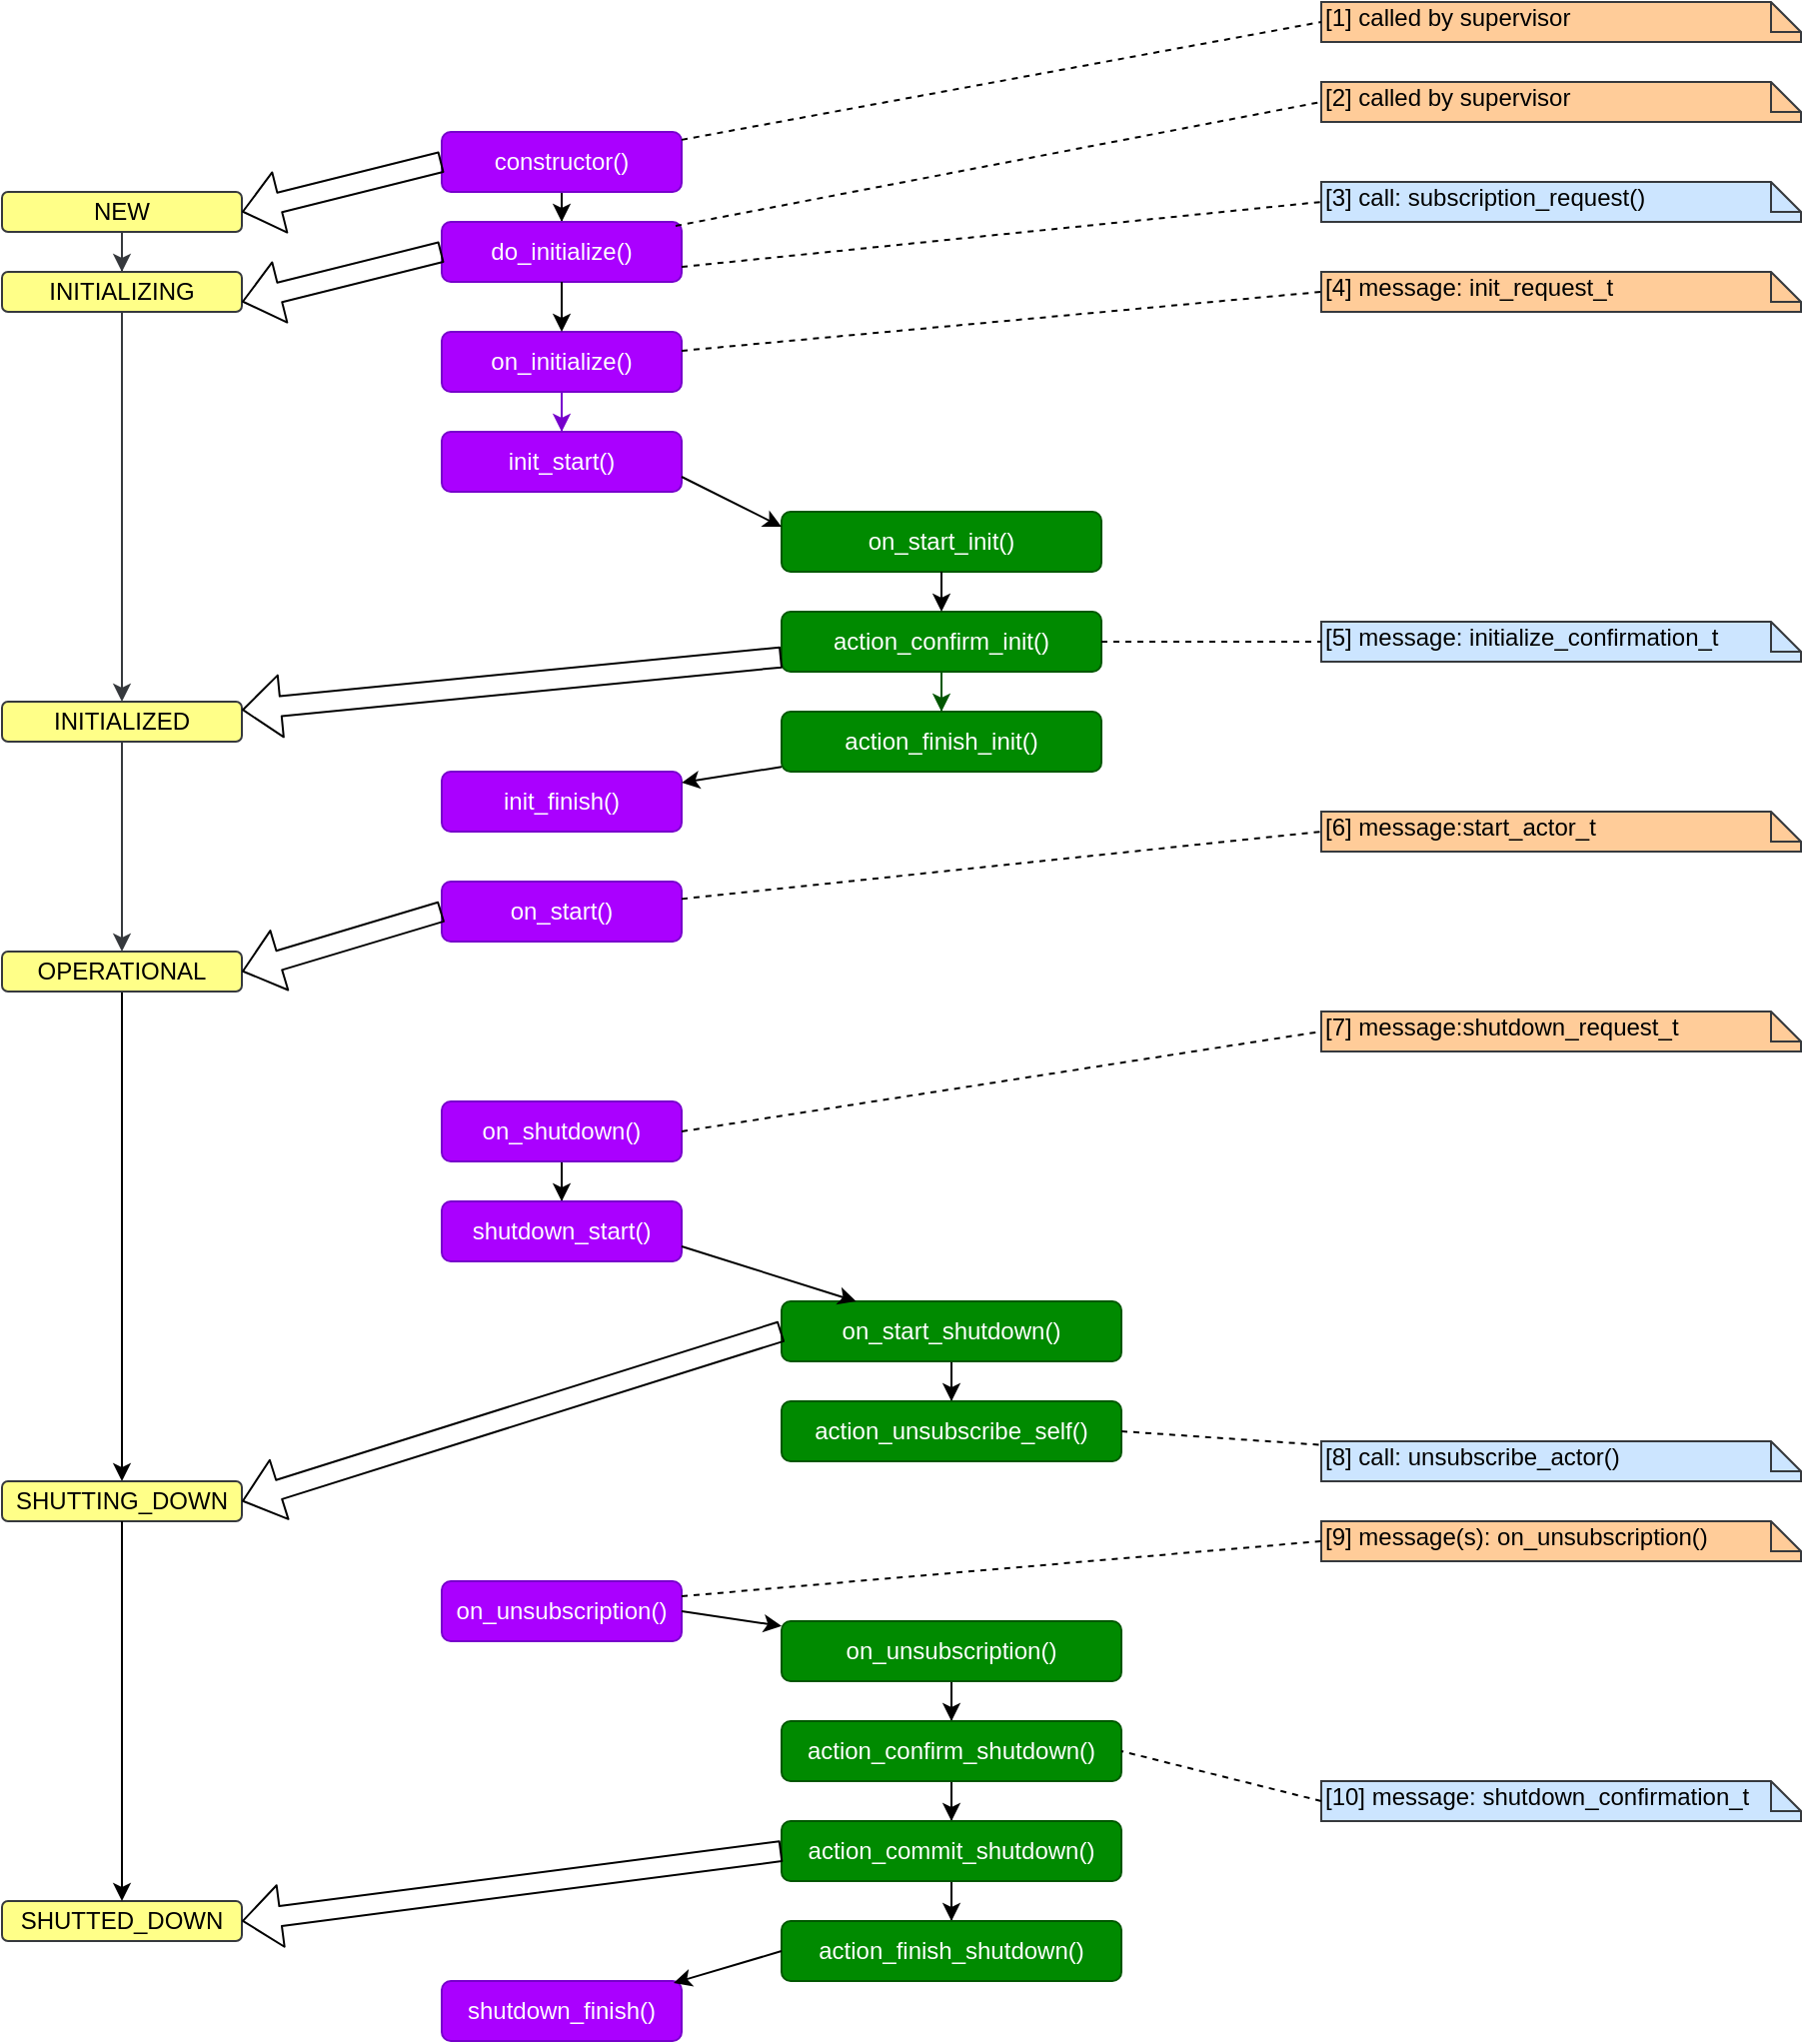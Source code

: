 <mxfile pages="1" version="11.2.8" type="device"><diagram id="4QSvVlHw20kSAHKu2oQa" name="Page-1"><mxGraphModel dx="1420" dy="789" grid="1" gridSize="10" guides="1" tooltips="1" connect="1" arrows="1" fold="1" page="1" pageScale="1" pageWidth="1654" pageHeight="2336" math="0" shadow="0"><root><mxCell id="0"/><mxCell id="1" parent="0"/><mxCell id="rTfPJYlKmbrqxBM0bDCB-7" value="" style="edgeStyle=orthogonalEdgeStyle;rounded=0;orthogonalLoop=1;jettySize=auto;html=1;fillColor=#ffff88;strokeColor=#36393d;" parent="1" source="rTfPJYlKmbrqxBM0bDCB-1" target="rTfPJYlKmbrqxBM0bDCB-6" edge="1"><mxGeometry relative="1" as="geometry"/></mxCell><mxCell id="rTfPJYlKmbrqxBM0bDCB-1" value="NEW" style="rounded=1;whiteSpace=wrap;html=1;fillColor=#ffff88;strokeColor=#36393d;" parent="1" vertex="1"><mxGeometry x="60" y="175" width="120" height="20" as="geometry"/></mxCell><mxCell id="rTfPJYlKmbrqxBM0bDCB-9" value="" style="edgeStyle=orthogonalEdgeStyle;rounded=0;orthogonalLoop=1;jettySize=auto;html=1;fillColor=#ffff88;strokeColor=#36393d;" parent="1" source="rTfPJYlKmbrqxBM0bDCB-6" target="rTfPJYlKmbrqxBM0bDCB-8" edge="1"><mxGeometry relative="1" as="geometry"/></mxCell><mxCell id="rTfPJYlKmbrqxBM0bDCB-6" value="&lt;div&gt;INITIALIZING&lt;/div&gt;" style="rounded=1;whiteSpace=wrap;html=1;fillColor=#ffff88;strokeColor=#36393d;" parent="1" vertex="1"><mxGeometry x="60" y="215" width="120" height="20" as="geometry"/></mxCell><mxCell id="rTfPJYlKmbrqxBM0bDCB-11" value="" style="edgeStyle=orthogonalEdgeStyle;rounded=0;orthogonalLoop=1;jettySize=auto;html=1;fillColor=#ffff88;strokeColor=#36393d;" parent="1" source="rTfPJYlKmbrqxBM0bDCB-8" target="rTfPJYlKmbrqxBM0bDCB-10" edge="1"><mxGeometry relative="1" as="geometry"/></mxCell><mxCell id="rTfPJYlKmbrqxBM0bDCB-8" value="INITIALIZED" style="rounded=1;whiteSpace=wrap;html=1;fillColor=#ffff88;strokeColor=#36393d;" parent="1" vertex="1"><mxGeometry x="60" y="430" width="120" height="20" as="geometry"/></mxCell><mxCell id="rTfPJYlKmbrqxBM0bDCB-78" value="" style="edgeStyle=orthogonalEdgeStyle;rounded=0;orthogonalLoop=1;jettySize=auto;html=1;entryX=0.5;entryY=0;entryDx=0;entryDy=0;" parent="1" source="rTfPJYlKmbrqxBM0bDCB-10" target="rTfPJYlKmbrqxBM0bDCB-12" edge="1"><mxGeometry relative="1" as="geometry"><mxPoint x="120" y="655" as="targetPoint"/></mxGeometry></mxCell><mxCell id="rTfPJYlKmbrqxBM0bDCB-10" value="OPERATIONAL" style="rounded=1;whiteSpace=wrap;html=1;fillColor=#ffff88;strokeColor=#36393d;" parent="1" vertex="1"><mxGeometry x="60" y="555" width="120" height="20" as="geometry"/></mxCell><mxCell id="rTfPJYlKmbrqxBM0bDCB-12" value="SHUTTING_DOWN" style="rounded=1;whiteSpace=wrap;html=1;fillColor=#ffff88;strokeColor=#36393d;" parent="1" vertex="1"><mxGeometry x="60" y="820" width="120" height="20" as="geometry"/></mxCell><mxCell id="rTfPJYlKmbrqxBM0bDCB-14" value="&lt;div&gt;SHUTTED_DOWN&lt;/div&gt;" style="rounded=1;whiteSpace=wrap;html=1;fillColor=#ffff88;strokeColor=#36393d;" parent="1" vertex="1"><mxGeometry x="60" y="1030" width="120" height="20" as="geometry"/></mxCell><mxCell id="rTfPJYlKmbrqxBM0bDCB-18" value="[1] called by supervisor" style="shape=note;whiteSpace=wrap;html=1;size=15;verticalAlign=top;align=left;spacingTop=-6;fillColor=#ffcc99;strokeColor=#36393d;" parent="1" vertex="1"><mxGeometry x="720" y="80" width="240" height="20" as="geometry"/></mxCell><mxCell id="rTfPJYlKmbrqxBM0bDCB-19" value="&lt;div&gt;[2] called by supervisor&lt;br&gt;&lt;/div&gt;" style="shape=note;whiteSpace=wrap;html=1;size=15;verticalAlign=top;align=left;spacingTop=-6;fillColor=#ffcc99;strokeColor=#36393d;" parent="1" vertex="1"><mxGeometry x="720" y="120" width="240" height="20" as="geometry"/></mxCell><mxCell id="rTfPJYlKmbrqxBM0bDCB-21" value="[3] call: subscription_request()" style="shape=note;whiteSpace=wrap;html=1;size=15;verticalAlign=top;align=left;spacingTop=-6;fillColor=#cce5ff;strokeColor=#36393d;" parent="1" vertex="1"><mxGeometry x="720" y="170" width="240" height="20" as="geometry"/></mxCell><mxCell id="rTfPJYlKmbrqxBM0bDCB-22" value="[4] message: init_request_t" style="shape=note;whiteSpace=wrap;html=1;size=15;verticalAlign=top;align=left;spacingTop=-6;fillColor=#ffcc99;strokeColor=#36393d;" parent="1" vertex="1"><mxGeometry x="720" y="215" width="240" height="20" as="geometry"/></mxCell><mxCell id="rTfPJYlKmbrqxBM0bDCB-23" value="[5] message: initialize_confirmation_t" style="shape=note;whiteSpace=wrap;html=1;size=15;verticalAlign=top;align=left;spacingTop=-6;fillColor=#cce5ff;strokeColor=#36393d;" parent="1" vertex="1"><mxGeometry x="720" y="390" width="240" height="20" as="geometry"/></mxCell><mxCell id="rTfPJYlKmbrqxBM0bDCB-24" value="[6] message:start_actor_t" style="shape=note;whiteSpace=wrap;html=1;size=15;verticalAlign=top;align=left;spacingTop=-6;fillColor=#ffcc99;strokeColor=#36393d;" parent="1" vertex="1"><mxGeometry x="720" y="485" width="240" height="20" as="geometry"/></mxCell><mxCell id="rTfPJYlKmbrqxBM0bDCB-25" value="[7] message:shutdown_request_t" style="shape=note;whiteSpace=wrap;html=1;size=15;verticalAlign=top;align=left;spacingTop=-6;fillColor=#ffcc99;strokeColor=#36393d;" parent="1" vertex="1"><mxGeometry x="720" y="585" width="240" height="20" as="geometry"/></mxCell><mxCell id="rTfPJYlKmbrqxBM0bDCB-26" value="[8] call: unsubscribe_actor()" style="shape=note;whiteSpace=wrap;html=1;size=15;verticalAlign=top;align=left;spacingTop=-6;fillColor=#cce5ff;strokeColor=#36393d;" parent="1" vertex="1"><mxGeometry x="720" y="800" width="240" height="20" as="geometry"/></mxCell><mxCell id="rTfPJYlKmbrqxBM0bDCB-27" value="[9] message(s): on_unsubscription()" style="shape=note;whiteSpace=wrap;html=1;size=15;verticalAlign=top;align=left;spacingTop=-6;fillColor=#ffcc99;strokeColor=#36393d;" parent="1" vertex="1"><mxGeometry x="720" y="840" width="240" height="20" as="geometry"/></mxCell><mxCell id="rTfPJYlKmbrqxBM0bDCB-28" value="[10] message: shutdown_confirmation_t" style="shape=note;whiteSpace=wrap;html=1;size=15;verticalAlign=top;align=left;spacingTop=-6;fillColor=#cce5ff;strokeColor=#36393d;" parent="1" vertex="1"><mxGeometry x="720" y="970" width="240" height="20" as="geometry"/></mxCell><mxCell id="rTfPJYlKmbrqxBM0bDCB-31" value="" style="edgeStyle=orthogonalEdgeStyle;rounded=0;orthogonalLoop=1;jettySize=auto;html=1;fillColor=#aa00ff;strokeColor=#7700CC;" parent="1" source="rTfPJYlKmbrqxBM0bDCB-29" target="rTfPJYlKmbrqxBM0bDCB-30" edge="1"><mxGeometry relative="1" as="geometry"/></mxCell><mxCell id="rTfPJYlKmbrqxBM0bDCB-29" value="on_initialize()" style="rounded=1;whiteSpace=wrap;html=1;fillColor=#aa00ff;strokeColor=#7700CC;fontColor=#ffffff;" parent="1" vertex="1"><mxGeometry x="280" y="245" width="120" height="30" as="geometry"/></mxCell><mxCell id="rTfPJYlKmbrqxBM0bDCB-45" value="" style="edgeStyle=orthogonalEdgeStyle;rounded=0;orthogonalLoop=1;jettySize=auto;html=1;" parent="1" source="rTfPJYlKmbrqxBM0bDCB-42" target="rTfPJYlKmbrqxBM0bDCB-44" edge="1"><mxGeometry relative="1" as="geometry"/></mxCell><mxCell id="rTfPJYlKmbrqxBM0bDCB-42" value="&lt;div&gt;constructor()&lt;/div&gt;" style="rounded=1;whiteSpace=wrap;html=1;fillColor=#aa00ff;strokeColor=#7700CC;fontColor=#ffffff;" parent="1" vertex="1"><mxGeometry x="280" y="145" width="120" height="30" as="geometry"/></mxCell><mxCell id="rTfPJYlKmbrqxBM0bDCB-44" value="&lt;div&gt;do_initialize()&lt;/div&gt;" style="rounded=1;whiteSpace=wrap;html=1;fillColor=#aa00ff;strokeColor=#7700CC;fontColor=#ffffff;" parent="1" vertex="1"><mxGeometry x="280" y="190" width="120" height="30" as="geometry"/></mxCell><mxCell id="rTfPJYlKmbrqxBM0bDCB-30" value="&lt;div&gt;init_start()&lt;/div&gt;" style="rounded=1;whiteSpace=wrap;html=1;fillColor=#aa00ff;strokeColor=#7700CC;fontColor=#ffffff;" parent="1" vertex="1"><mxGeometry x="280" y="295" width="120" height="30" as="geometry"/></mxCell><mxCell id="rTfPJYlKmbrqxBM0bDCB-32" value="init_finish()" style="rounded=1;whiteSpace=wrap;html=1;fillColor=#aa00ff;strokeColor=#7700CC;fontColor=#ffffff;" parent="1" vertex="1"><mxGeometry x="280" y="465" width="120" height="30" as="geometry"/></mxCell><mxCell id="rTfPJYlKmbrqxBM0bDCB-60" value="&lt;div&gt;on_start()&lt;/div&gt;" style="rounded=1;whiteSpace=wrap;html=1;fillColor=#aa00ff;strokeColor=#7700CC;fontColor=#ffffff;" parent="1" vertex="1"><mxGeometry x="280" y="520" width="120" height="30" as="geometry"/></mxCell><mxCell id="rTfPJYlKmbrqxBM0bDCB-71" value="" style="edgeStyle=orthogonalEdgeStyle;rounded=0;orthogonalLoop=1;jettySize=auto;html=1;" parent="1" source="rTfPJYlKmbrqxBM0bDCB-64" target="rTfPJYlKmbrqxBM0bDCB-70" edge="1"><mxGeometry relative="1" as="geometry"/></mxCell><mxCell id="rTfPJYlKmbrqxBM0bDCB-64" value="&lt;div&gt;on_shutdown()&lt;/div&gt;" style="rounded=1;whiteSpace=wrap;html=1;fillColor=#aa00ff;strokeColor=#7700CC;fontColor=#ffffff;" parent="1" vertex="1"><mxGeometry x="280" y="630" width="120" height="30" as="geometry"/></mxCell><mxCell id="rTfPJYlKmbrqxBM0bDCB-70" value="shutdown_start()" style="rounded=1;whiteSpace=wrap;html=1;fillColor=#aa00ff;strokeColor=#7700CC;fontColor=#ffffff;" parent="1" vertex="1"><mxGeometry x="280" y="680" width="120" height="30" as="geometry"/></mxCell><mxCell id="rTfPJYlKmbrqxBM0bDCB-72" value="shutdown_finish()" style="rounded=1;whiteSpace=wrap;html=1;fillColor=#aa00ff;strokeColor=#7700CC;fontColor=#ffffff;" parent="1" vertex="1"><mxGeometry x="280" y="1070" width="120" height="30" as="geometry"/></mxCell><mxCell id="rTfPJYlKmbrqxBM0bDCB-37" value="" style="edgeStyle=orthogonalEdgeStyle;rounded=0;orthogonalLoop=1;jettySize=auto;html=1;fillColor=#008a00;strokeColor=#005700;exitX=0.5;exitY=1;exitDx=0;exitDy=0;" parent="1" source="rTfPJYlKmbrqxBM0bDCB-36" target="rTfPJYlKmbrqxBM0bDCB-38" edge="1"><mxGeometry relative="1" as="geometry"><mxPoint x="500" y="415" as="sourcePoint"/><mxPoint x="500" y="435" as="targetPoint"/><Array as="points"/></mxGeometry></mxCell><mxCell id="rTfPJYlKmbrqxBM0bDCB-35" value="on_start_init()" style="rounded=1;whiteSpace=wrap;html=1;fillColor=#008a00;strokeColor=#005700;fontColor=#ffffff;" parent="1" vertex="1"><mxGeometry x="450" y="335" width="160" height="30" as="geometry"/></mxCell><mxCell id="rTfPJYlKmbrqxBM0bDCB-36" value="action_confirm_init()" style="rounded=1;whiteSpace=wrap;html=1;fillColor=#008a00;strokeColor=#005700;fontColor=#ffffff;" parent="1" vertex="1"><mxGeometry x="450" y="385" width="160" height="30" as="geometry"/></mxCell><mxCell id="rTfPJYlKmbrqxBM0bDCB-38" value="action_finish_init()" style="rounded=1;whiteSpace=wrap;html=1;fillColor=#008a00;strokeColor=#005700;fontColor=#ffffff;" parent="1" vertex="1"><mxGeometry x="450" y="435" width="160" height="30" as="geometry"/></mxCell><mxCell id="rTfPJYlKmbrqxBM0bDCB-84" value="" style="edgeStyle=orthogonalEdgeStyle;rounded=0;orthogonalLoop=1;jettySize=auto;html=1;" parent="1" source="rTfPJYlKmbrqxBM0bDCB-68" target="rTfPJYlKmbrqxBM0bDCB-83" edge="1"><mxGeometry relative="1" as="geometry"/></mxCell><mxCell id="rTfPJYlKmbrqxBM0bDCB-68" value="&lt;div&gt;on_start_shutdown()&lt;/div&gt;" style="rounded=1;whiteSpace=wrap;html=1;fillColor=#008a00;strokeColor=#005700;fontColor=#ffffff;" parent="1" vertex="1"><mxGeometry x="450" y="730" width="170" height="30" as="geometry"/></mxCell><mxCell id="rTfPJYlKmbrqxBM0bDCB-83" value="&lt;div&gt;action_unsubscribe_self()&lt;/div&gt;" style="rounded=1;whiteSpace=wrap;html=1;fillColor=#008a00;strokeColor=#005700;fontColor=#ffffff;" parent="1" vertex="1"><mxGeometry x="450" y="780" width="170" height="30" as="geometry"/></mxCell><mxCell id="rTfPJYlKmbrqxBM0bDCB-97" value="" style="edgeStyle=orthogonalEdgeStyle;rounded=0;orthogonalLoop=1;jettySize=auto;html=1;" parent="1" source="rTfPJYlKmbrqxBM0bDCB-93" target="rTfPJYlKmbrqxBM0bDCB-96" edge="1"><mxGeometry relative="1" as="geometry"/></mxCell><mxCell id="rTfPJYlKmbrqxBM0bDCB-93" value="on_unsubscription()" style="rounded=1;whiteSpace=wrap;html=1;fillColor=#008a00;strokeColor=#005700;fontColor=#ffffff;" parent="1" vertex="1"><mxGeometry x="450" y="890" width="170" height="30" as="geometry"/></mxCell><mxCell id="rTfPJYlKmbrqxBM0bDCB-100" value="" style="edgeStyle=orthogonalEdgeStyle;rounded=0;orthogonalLoop=1;jettySize=auto;html=1;" parent="1" source="rTfPJYlKmbrqxBM0bDCB-96" target="rTfPJYlKmbrqxBM0bDCB-99" edge="1"><mxGeometry relative="1" as="geometry"/></mxCell><mxCell id="rTfPJYlKmbrqxBM0bDCB-96" value="action_confirm_shutdown()" style="rounded=1;whiteSpace=wrap;html=1;fillColor=#008a00;strokeColor=#005700;fontColor=#ffffff;" parent="1" vertex="1"><mxGeometry x="450" y="940" width="170" height="30" as="geometry"/></mxCell><mxCell id="rTfPJYlKmbrqxBM0bDCB-105" value="" style="edgeStyle=orthogonalEdgeStyle;rounded=0;orthogonalLoop=1;jettySize=auto;html=1;" parent="1" source="rTfPJYlKmbrqxBM0bDCB-99" target="rTfPJYlKmbrqxBM0bDCB-104" edge="1"><mxGeometry relative="1" as="geometry"/></mxCell><mxCell id="rTfPJYlKmbrqxBM0bDCB-99" value="action_commit_shutdown()" style="rounded=1;whiteSpace=wrap;html=1;fillColor=#008a00;strokeColor=#005700;fontColor=#ffffff;" parent="1" vertex="1"><mxGeometry x="450" y="990" width="170" height="30" as="geometry"/></mxCell><mxCell id="rTfPJYlKmbrqxBM0bDCB-104" value="action_finish_shutdown()" style="rounded=1;whiteSpace=wrap;html=1;fillColor=#008a00;strokeColor=#005700;fontColor=#ffffff;" parent="1" vertex="1"><mxGeometry x="450" y="1040" width="170" height="30" as="geometry"/></mxCell><mxCell id="rTfPJYlKmbrqxBM0bDCB-41" value="" style="endArrow=classic;html=1;exitX=1;exitY=0.75;exitDx=0;exitDy=0;entryX=0;entryY=0.25;entryDx=0;entryDy=0;" parent="1" source="rTfPJYlKmbrqxBM0bDCB-30" target="rTfPJYlKmbrqxBM0bDCB-35" edge="1"><mxGeometry width="50" height="50" relative="1" as="geometry"><mxPoint x="-190" y="670" as="sourcePoint"/><mxPoint x="507.143" y="355" as="targetPoint"/></mxGeometry></mxCell><mxCell id="rTfPJYlKmbrqxBM0bDCB-46" value="" style="endArrow=classic;html=1;exitX=0.5;exitY=1;exitDx=0;exitDy=0;entryX=0.5;entryY=0;entryDx=0;entryDy=0;" parent="1" source="rTfPJYlKmbrqxBM0bDCB-44" target="rTfPJYlKmbrqxBM0bDCB-29" edge="1"><mxGeometry width="50" height="50" relative="1" as="geometry"><mxPoint x="-190" y="685" as="sourcePoint"/><mxPoint x="-140" y="635" as="targetPoint"/></mxGeometry></mxCell><mxCell id="rTfPJYlKmbrqxBM0bDCB-47" value="" style="endArrow=none;dashed=1;html=1;entryX=0;entryY=0.5;entryDx=0;entryDy=0;entryPerimeter=0;exitX=0.975;exitY=0.067;exitDx=0;exitDy=0;exitPerimeter=0;" parent="1" source="rTfPJYlKmbrqxBM0bDCB-44" target="rTfPJYlKmbrqxBM0bDCB-19" edge="1"><mxGeometry width="50" height="50" relative="1" as="geometry"><mxPoint x="535" y="170" as="sourcePoint"/><mxPoint x="585" y="120" as="targetPoint"/></mxGeometry></mxCell><mxCell id="rTfPJYlKmbrqxBM0bDCB-48" value="" style="shape=flexArrow;endArrow=classic;html=1;exitX=0;exitY=0.5;exitDx=0;exitDy=0;entryX=1;entryY=0.5;entryDx=0;entryDy=0;" parent="1" source="rTfPJYlKmbrqxBM0bDCB-42" target="rTfPJYlKmbrqxBM0bDCB-1" edge="1"><mxGeometry width="50" height="50" relative="1" as="geometry"><mxPoint x="-180" y="735" as="sourcePoint"/><mxPoint x="-130" y="685" as="targetPoint"/></mxGeometry></mxCell><mxCell id="rTfPJYlKmbrqxBM0bDCB-49" value="" style="shape=flexArrow;endArrow=classic;html=1;exitX=0;exitY=0.5;exitDx=0;exitDy=0;entryX=1;entryY=0.75;entryDx=0;entryDy=0;" parent="1" source="rTfPJYlKmbrqxBM0bDCB-44" target="rTfPJYlKmbrqxBM0bDCB-6" edge="1"><mxGeometry width="50" height="50" relative="1" as="geometry"><mxPoint x="-180" y="735" as="sourcePoint"/><mxPoint x="-130" y="685" as="targetPoint"/></mxGeometry></mxCell><mxCell id="rTfPJYlKmbrqxBM0bDCB-52" value="" style="endArrow=none;dashed=1;html=1;entryX=0;entryY=0.5;entryDx=0;entryDy=0;entryPerimeter=0;" parent="1" source="rTfPJYlKmbrqxBM0bDCB-42" target="rTfPJYlKmbrqxBM0bDCB-18" edge="1"><mxGeometry width="50" height="50" relative="1" as="geometry"><mxPoint x="500" y="100" as="sourcePoint"/><mxPoint x="550" y="50" as="targetPoint"/></mxGeometry></mxCell><mxCell id="rTfPJYlKmbrqxBM0bDCB-53" value="" style="endArrow=none;dashed=1;html=1;entryX=0;entryY=0.5;entryDx=0;entryDy=0;entryPerimeter=0;exitX=1;exitY=0.75;exitDx=0;exitDy=0;" parent="1" source="rTfPJYlKmbrqxBM0bDCB-44" target="rTfPJYlKmbrqxBM0bDCB-21" edge="1"><mxGeometry width="50" height="50" relative="1" as="geometry"><mxPoint x="120" y="830" as="sourcePoint"/><mxPoint x="170" y="780" as="targetPoint"/></mxGeometry></mxCell><mxCell id="rTfPJYlKmbrqxBM0bDCB-54" value="" style="endArrow=none;dashed=1;html=1;entryX=0;entryY=0.5;entryDx=0;entryDy=0;entryPerimeter=0;" parent="1" source="rTfPJYlKmbrqxBM0bDCB-29" target="rTfPJYlKmbrqxBM0bDCB-22" edge="1"><mxGeometry width="50" height="50" relative="1" as="geometry"><mxPoint x="60" y="845" as="sourcePoint"/><mxPoint x="550" y="180" as="targetPoint"/></mxGeometry></mxCell><mxCell id="rTfPJYlKmbrqxBM0bDCB-55" value="" style="shape=flexArrow;endArrow=classic;html=1;" parent="1" source="rTfPJYlKmbrqxBM0bDCB-36" target="rTfPJYlKmbrqxBM0bDCB-8" edge="1"><mxGeometry width="50" height="50" relative="1" as="geometry"><mxPoint x="290" y="215" as="sourcePoint"/><mxPoint x="190" y="240" as="targetPoint"/></mxGeometry></mxCell><mxCell id="rTfPJYlKmbrqxBM0bDCB-56" value="" style="endArrow=classic;html=1;" parent="1" source="rTfPJYlKmbrqxBM0bDCB-38" target="rTfPJYlKmbrqxBM0bDCB-32" edge="1"><mxGeometry width="50" height="50" relative="1" as="geometry"><mxPoint x="60" y="845" as="sourcePoint"/><mxPoint x="110" y="795" as="targetPoint"/></mxGeometry></mxCell><mxCell id="rTfPJYlKmbrqxBM0bDCB-57" value="" style="endArrow=classic;html=1;" parent="1" source="rTfPJYlKmbrqxBM0bDCB-35" target="rTfPJYlKmbrqxBM0bDCB-36" edge="1"><mxGeometry width="50" height="50" relative="1" as="geometry"><mxPoint x="60" y="845" as="sourcePoint"/><mxPoint x="110" y="795" as="targetPoint"/></mxGeometry></mxCell><mxCell id="rTfPJYlKmbrqxBM0bDCB-59" value="" style="endArrow=none;dashed=1;html=1;" parent="1" source="rTfPJYlKmbrqxBM0bDCB-36" target="rTfPJYlKmbrqxBM0bDCB-23" edge="1"><mxGeometry width="50" height="50" relative="1" as="geometry"><mxPoint x="60" y="830" as="sourcePoint"/><mxPoint x="110" y="780" as="targetPoint"/></mxGeometry></mxCell><mxCell id="rTfPJYlKmbrqxBM0bDCB-62" value="" style="shape=flexArrow;endArrow=classic;html=1;entryX=1;entryY=0.5;entryDx=0;entryDy=0;exitX=0;exitY=0.5;exitDx=0;exitDy=0;" parent="1" source="rTfPJYlKmbrqxBM0bDCB-60" target="rTfPJYlKmbrqxBM0bDCB-10" edge="1"><mxGeometry width="50" height="50" relative="1" as="geometry"><mxPoint x="60" y="830" as="sourcePoint"/><mxPoint x="110" y="780" as="targetPoint"/></mxGeometry></mxCell><mxCell id="rTfPJYlKmbrqxBM0bDCB-63" value="" style="endArrow=none;dashed=1;html=1;entryX=0;entryY=0.5;entryDx=0;entryDy=0;entryPerimeter=0;" parent="1" source="rTfPJYlKmbrqxBM0bDCB-60" target="rTfPJYlKmbrqxBM0bDCB-24" edge="1"><mxGeometry width="50" height="50" relative="1" as="geometry"><mxPoint x="60" y="830" as="sourcePoint"/><mxPoint x="110" y="780" as="targetPoint"/></mxGeometry></mxCell><mxCell id="rTfPJYlKmbrqxBM0bDCB-74" value="" style="shape=flexArrow;endArrow=classic;html=1;exitX=0;exitY=0.5;exitDx=0;exitDy=0;entryX=1;entryY=0.5;entryDx=0;entryDy=0;" parent="1" source="rTfPJYlKmbrqxBM0bDCB-68" target="rTfPJYlKmbrqxBM0bDCB-12" edge="1"><mxGeometry width="50" height="50" relative="1" as="geometry"><mxPoint x="50" y="900" as="sourcePoint"/><mxPoint x="100" y="850" as="targetPoint"/></mxGeometry></mxCell><mxCell id="rTfPJYlKmbrqxBM0bDCB-79" value="" style="endArrow=classic;html=1;exitX=0.5;exitY=1;exitDx=0;exitDy=0;entryX=0.5;entryY=0;entryDx=0;entryDy=0;" parent="1" source="rTfPJYlKmbrqxBM0bDCB-12" target="rTfPJYlKmbrqxBM0bDCB-14" edge="1"><mxGeometry width="50" height="50" relative="1" as="geometry"><mxPoint x="60" y="980" as="sourcePoint"/><mxPoint x="110" y="930" as="targetPoint"/></mxGeometry></mxCell><mxCell id="rTfPJYlKmbrqxBM0bDCB-81" value="" style="endArrow=none;dashed=1;html=1;entryX=0;entryY=0.5;entryDx=0;entryDy=0;entryPerimeter=0;exitX=1;exitY=0.5;exitDx=0;exitDy=0;" parent="1" source="rTfPJYlKmbrqxBM0bDCB-64" target="rTfPJYlKmbrqxBM0bDCB-25" edge="1"><mxGeometry width="50" height="50" relative="1" as="geometry"><mxPoint x="60" y="910" as="sourcePoint"/><mxPoint x="110" y="860" as="targetPoint"/></mxGeometry></mxCell><mxCell id="rTfPJYlKmbrqxBM0bDCB-82" value="" style="endArrow=classic;html=1;exitX=1;exitY=0.75;exitDx=0;exitDy=0;" parent="1" source="rTfPJYlKmbrqxBM0bDCB-70" target="rTfPJYlKmbrqxBM0bDCB-68" edge="1"><mxGeometry width="50" height="50" relative="1" as="geometry"><mxPoint x="60" y="910" as="sourcePoint"/><mxPoint x="110" y="860" as="targetPoint"/></mxGeometry></mxCell><mxCell id="rTfPJYlKmbrqxBM0bDCB-87" style="edgeStyle=orthogonalEdgeStyle;rounded=0;orthogonalLoop=1;jettySize=auto;html=1;exitX=0.5;exitY=1;exitDx=0;exitDy=0;exitPerimeter=0;" parent="1" source="rTfPJYlKmbrqxBM0bDCB-23" target="rTfPJYlKmbrqxBM0bDCB-23" edge="1"><mxGeometry relative="1" as="geometry"/></mxCell><mxCell id="rTfPJYlKmbrqxBM0bDCB-89" value="on_unsubscription()" style="rounded=1;whiteSpace=wrap;html=1;fillColor=#aa00ff;strokeColor=#7700CC;fontColor=#ffffff;" parent="1" vertex="1"><mxGeometry x="280" y="870" width="120" height="30" as="geometry"/></mxCell><mxCell id="rTfPJYlKmbrqxBM0bDCB-90" value="" style="endArrow=none;dashed=1;html=1;exitX=1;exitY=0.5;exitDx=0;exitDy=0;" parent="1" source="rTfPJYlKmbrqxBM0bDCB-83" target="rTfPJYlKmbrqxBM0bDCB-26" edge="1"><mxGeometry width="50" height="50" relative="1" as="geometry"><mxPoint x="60" y="1090" as="sourcePoint"/><mxPoint x="110" y="1040" as="targetPoint"/></mxGeometry></mxCell><mxCell id="rTfPJYlKmbrqxBM0bDCB-92" value="" style="endArrow=none;dashed=1;html=1;entryX=0;entryY=0.5;entryDx=0;entryDy=0;entryPerimeter=0;exitX=1;exitY=0.25;exitDx=0;exitDy=0;" parent="1" source="rTfPJYlKmbrqxBM0bDCB-89" target="rTfPJYlKmbrqxBM0bDCB-27" edge="1"><mxGeometry width="50" height="50" relative="1" as="geometry"><mxPoint x="60" y="1090" as="sourcePoint"/><mxPoint x="110" y="1040" as="targetPoint"/></mxGeometry></mxCell><mxCell id="rTfPJYlKmbrqxBM0bDCB-95" value="" style="endArrow=classic;html=1;exitX=1;exitY=0.5;exitDx=0;exitDy=0;" parent="1" source="rTfPJYlKmbrqxBM0bDCB-89" target="rTfPJYlKmbrqxBM0bDCB-93" edge="1"><mxGeometry width="50" height="50" relative="1" as="geometry"><mxPoint x="60" y="1090" as="sourcePoint"/><mxPoint x="110" y="1040" as="targetPoint"/></mxGeometry></mxCell><mxCell id="rTfPJYlKmbrqxBM0bDCB-98" value="" style="endArrow=none;dashed=1;html=1;entryX=1;entryY=0.5;entryDx=0;entryDy=0;exitX=0;exitY=0.5;exitDx=0;exitDy=0;exitPerimeter=0;" parent="1" source="rTfPJYlKmbrqxBM0bDCB-28" target="rTfPJYlKmbrqxBM0bDCB-96" edge="1"><mxGeometry width="50" height="50" relative="1" as="geometry"><mxPoint x="60" y="1060" as="sourcePoint"/><mxPoint x="110" y="1010" as="targetPoint"/></mxGeometry></mxCell><mxCell id="rTfPJYlKmbrqxBM0bDCB-103" value="" style="shape=flexArrow;endArrow=classic;html=1;exitX=0;exitY=0.5;exitDx=0;exitDy=0;entryX=1;entryY=0.5;entryDx=0;entryDy=0;" parent="1" source="rTfPJYlKmbrqxBM0bDCB-99" target="rTfPJYlKmbrqxBM0bDCB-14" edge="1"><mxGeometry width="50" height="50" relative="1" as="geometry"><mxPoint x="60" y="1120" as="sourcePoint"/><mxPoint x="110" y="1070" as="targetPoint"/></mxGeometry></mxCell><mxCell id="rTfPJYlKmbrqxBM0bDCB-106" value="" style="endArrow=classic;html=1;exitX=0;exitY=0.5;exitDx=0;exitDy=0;entryX=0.967;entryY=0.033;entryDx=0;entryDy=0;entryPerimeter=0;" parent="1" source="rTfPJYlKmbrqxBM0bDCB-104" target="rTfPJYlKmbrqxBM0bDCB-72" edge="1"><mxGeometry width="50" height="50" relative="1" as="geometry"><mxPoint x="60" y="1170" as="sourcePoint"/><mxPoint x="110" y="1120" as="targetPoint"/></mxGeometry></mxCell></root></mxGraphModel></diagram></mxfile>